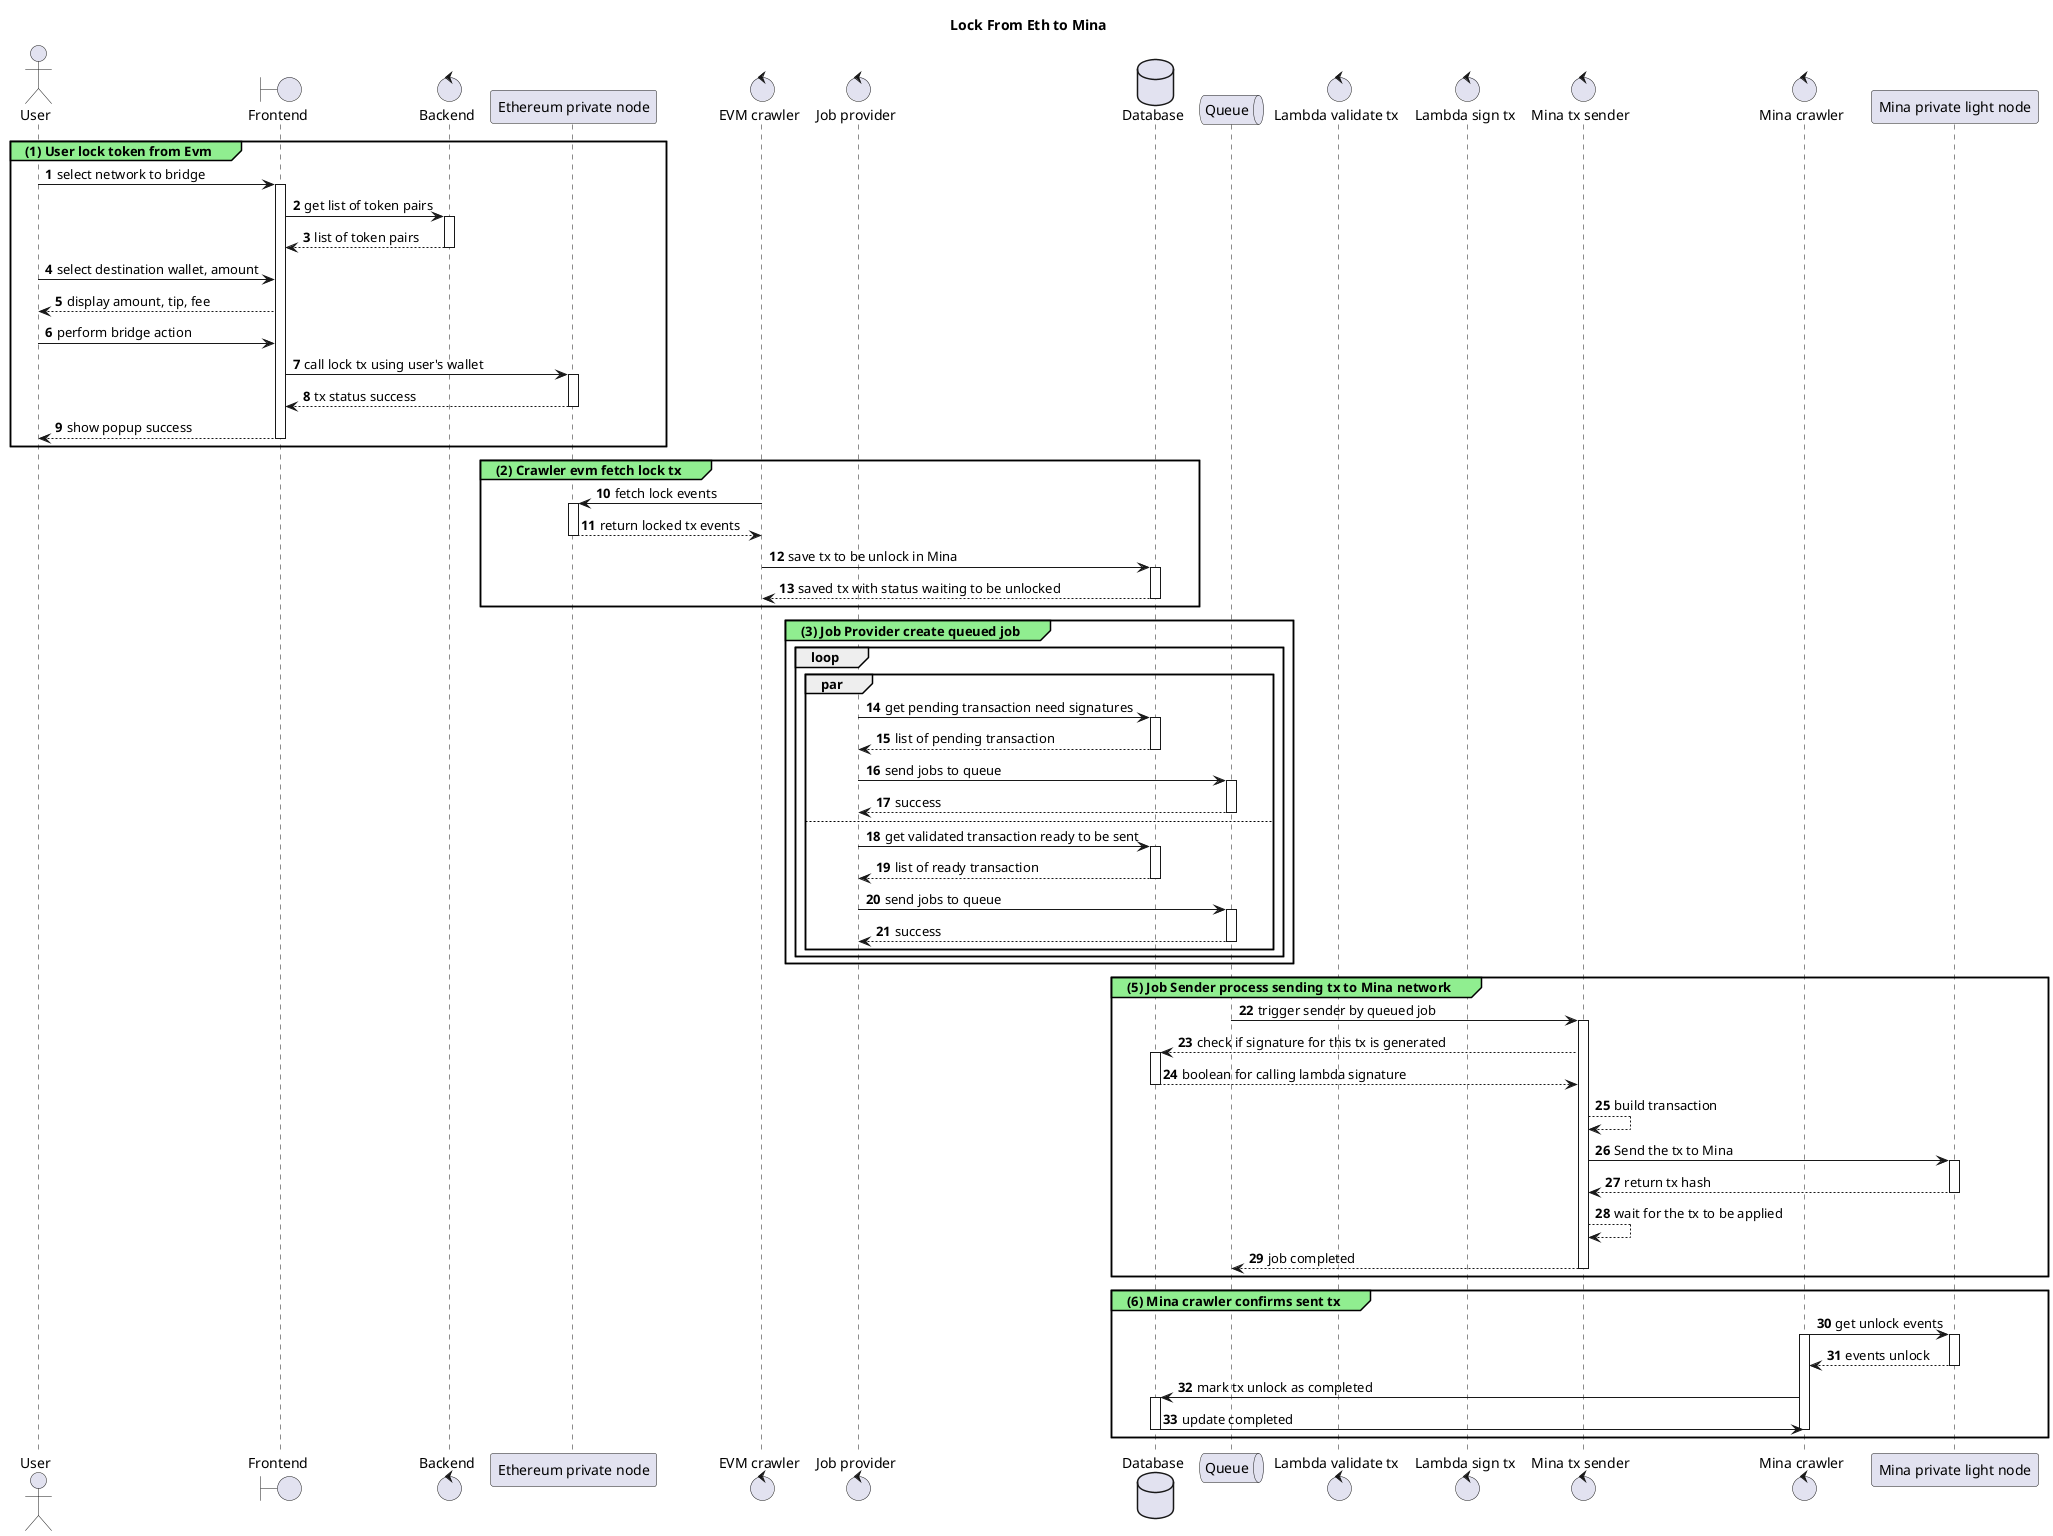@startuml 1
title Lock From Eth to Mina
actor User
boundary fe as "Frontend"
control be as "Backend"
participant Ethereum as "Ethereum private node"
control evm_crawler as "EVM crawler"
control job_provider as "Job provider"
database db as "Database"
queue queue1 as "Queue"
control mina_validator_lambda as "Lambda validate tx"
control mina_signer_lambda as "Lambda sign tx"

control mina_sender as "Mina tx sender"
control mina_crawler as "Mina crawler"
participant Mina as "Mina private light node"
autonumber

group#LightGreen (1) User lock token from Evm

    User -> fe : select network to bridge

    activate fe
    fe -> be : get list of token pairs
    activate be
    be --> fe : list of token pairs
    deactivate be

    User -> fe: select destination wallet, amount
    fe --> User: display amount, tip, fee
    User -> fe: perform bridge action
    fe -> Ethereum: call lock tx using user's wallet
    activate Ethereum
    Ethereum --> fe: tx status success
    deactivate Ethereum

    fe --> User: show popup success
    deactivate fe


end
group#LightGreen (2) Crawler evm fetch lock tx
    evm_crawler->Ethereum: fetch lock events
    activate Ethereum
    Ethereum --> evm_crawler: return locked tx events
    deactivate Ethereum

    evm_crawler -> db: save tx to be unlock in Mina
    activate db
    db --> evm_crawler: saved tx with status waiting to be unlocked
    deactivate db
end
group#LightGreen (3) Job Provider create queued job
    loop
        par
            job_provider->db: get pending transaction need signatures
            activate db
            db --> job_provider: list of pending transaction
            deactivate db
            job_provider -> queue1: send jobs to queue
            activate queue1
            queue1 --> job_provider: success
            deactivate queue1
            else
            job_provider->db: get validated transaction ready to be sent
            activate db
            db --> job_provider: list of ready transaction
            deactivate db
            job_provider -> queue1: send jobs to queue
            activate queue1
            queue1 --> job_provider: success
            deactivate queue1
        end
    end
end
group#LightGreen (5) Job Sender process sending tx to Mina network

    queue1 -> mina_sender: trigger sender by queued job
    activate mina_sender
    mina_sender --> db: check if signature for this tx is generated
    activate db
    db --> mina_sender: boolean for calling lambda signature
    deactivate db

    mina_sender --> mina_sender: build transaction

    mina_sender -> Mina: Send the tx to Mina
    activate Mina
    Mina --> mina_sender: return tx hash
    deactivate Mina
    mina_sender --> mina_sender: wait for the tx to be applied
    mina_sender --> queue1: job completed
    deactivate mina_sender

end
group#LightGreen (6) Mina crawler confirms sent tx
    mina_crawler -> Mina: get unlock events
    activate mina_crawler
    activate Mina
    Mina --> mina_crawler: events unlock
    deactivate Mina
    mina_crawler ->db: mark tx unlock as completed
    activate db
    db -> mina_crawler: update completed
    deactivate mina_crawler
    deactivate db
end


@enduml

